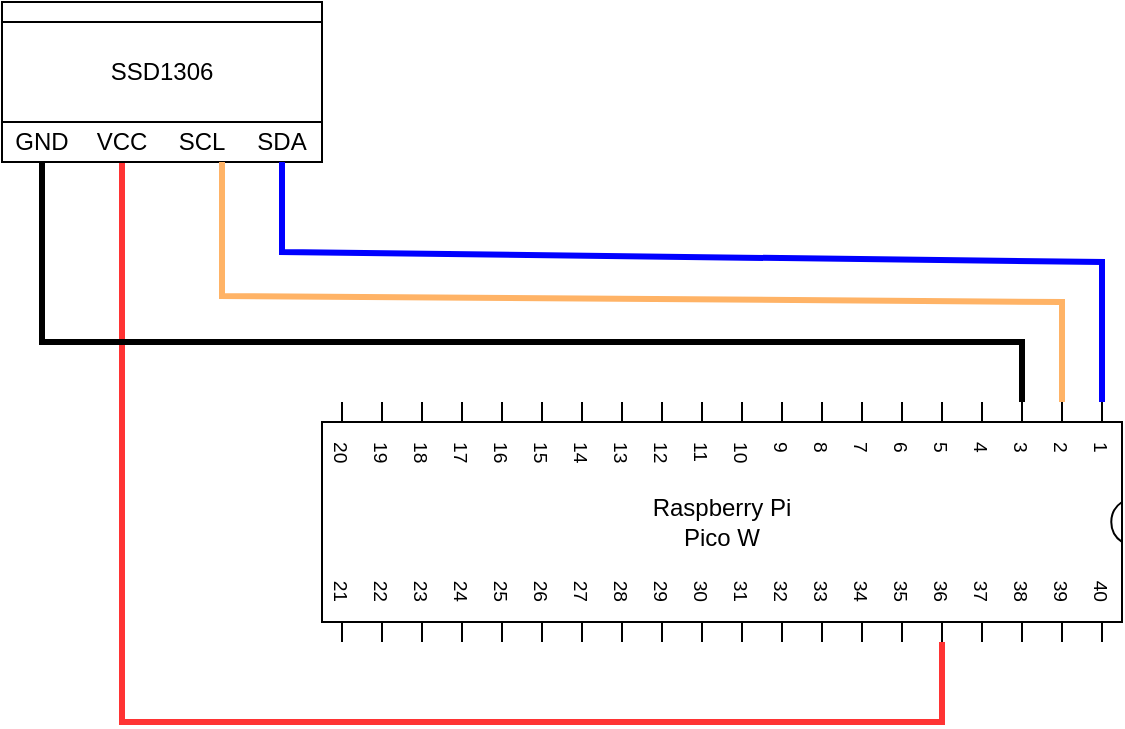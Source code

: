 <mxfile>
    <diagram name="Page-1" id="7e0a89b8-554c-2b80-1dc8-d5c74ca68de4">
        <mxGraphModel dx="2034" dy="924" grid="1" gridSize="10" guides="1" tooltips="1" connect="1" arrows="1" fold="1" page="1" pageScale="1" pageWidth="1100" pageHeight="850" background="none" math="0" shadow="0">
            <root>
                <mxCell id="0"/>
                <mxCell id="1" parent="0"/>
                <mxCell id="HXO4jJ1y9l5ZbeT_rfQ7-1" value="Raspberry Pi&lt;br&gt;Pico W" style="shadow=0;dashed=0;align=center;html=1;strokeWidth=1;shape=mxgraph.electrical.logic_gates.dual_inline_ic;labelNames=a,b,c,d,e,f,g,h,i,j,k,l,m,n,o,p,q,r,s,t;whiteSpace=wrap;rotation=90;horizontal=0;" parent="1" vertex="1">
                    <mxGeometry x="-580" y="100" width="120" height="400" as="geometry"/>
                </mxCell>
                <mxCell id="HXO4jJ1y9l5ZbeT_rfQ7-30" value="" style="endArrow=none;html=1;rounded=0;entryX=0.5;entryY=1;entryDx=0;entryDy=0;strokeColor=#FF3333;strokeWidth=3;exitX=1;exitY=0;exitDx=0;exitDy=90;exitPerimeter=0;" parent="1" source="HXO4jJ1y9l5ZbeT_rfQ7-1" target="HXO4jJ1y9l5ZbeT_rfQ7-7" edge="1">
                    <mxGeometry width="50" height="50" relative="1" as="geometry">
                        <mxPoint x="-867" y="405" as="sourcePoint"/>
                        <mxPoint x="-860" y="200" as="targetPoint"/>
                        <Array as="points">
                            <mxPoint x="-410" y="400"/>
                            <mxPoint x="-820" y="400"/>
                        </Array>
                    </mxGeometry>
                </mxCell>
                <mxCell id="HXO4jJ1y9l5ZbeT_rfQ7-34" value="" style="endArrow=none;html=1;rounded=0;exitX=0.5;exitY=1;exitDx=0;exitDy=0;strokeWidth=3;entryX=0;entryY=0;entryDx=0;entryDy=50;entryPerimeter=0;" parent="1" source="HXO4jJ1y9l5ZbeT_rfQ7-8" target="HXO4jJ1y9l5ZbeT_rfQ7-1" edge="1">
                    <mxGeometry width="50" height="50" relative="1" as="geometry">
                        <mxPoint x="-820" y="120" as="sourcePoint"/>
                        <mxPoint x="-530" y="120" as="targetPoint"/>
                        <Array as="points">
                            <mxPoint x="-860" y="210"/>
                            <mxPoint x="-370" y="210"/>
                        </Array>
                    </mxGeometry>
                </mxCell>
                <mxCell id="HXO4jJ1y9l5ZbeT_rfQ7-9" value="" style="rounded=0;whiteSpace=wrap;html=1;container=0;" parent="1" vertex="1">
                    <mxGeometry x="-880" y="40" width="160" height="80" as="geometry"/>
                </mxCell>
                <mxCell id="HXO4jJ1y9l5ZbeT_rfQ7-5" value="SCL" style="text;html=1;strokeColor=none;fillColor=none;align=center;verticalAlign=middle;whiteSpace=wrap;rounded=0;container=0;" parent="1" vertex="1">
                    <mxGeometry x="-800" y="100" width="40" height="20" as="geometry"/>
                </mxCell>
                <mxCell id="HXO4jJ1y9l5ZbeT_rfQ7-6" value="SDA" style="text;html=1;strokeColor=none;fillColor=none;align=center;verticalAlign=middle;whiteSpace=wrap;rounded=0;container=0;" parent="1" vertex="1">
                    <mxGeometry x="-760" y="100" width="40" height="20" as="geometry"/>
                </mxCell>
                <mxCell id="HXO4jJ1y9l5ZbeT_rfQ7-7" value="VCC" style="text;html=1;strokeColor=none;fillColor=none;align=center;verticalAlign=middle;whiteSpace=wrap;rounded=0;container=0;" parent="1" vertex="1">
                    <mxGeometry x="-840" y="100" width="40" height="20" as="geometry"/>
                </mxCell>
                <mxCell id="HXO4jJ1y9l5ZbeT_rfQ7-8" value="GND" style="text;html=1;strokeColor=none;fillColor=none;align=center;verticalAlign=middle;whiteSpace=wrap;rounded=0;container=0;" parent="1" vertex="1">
                    <mxGeometry x="-880" y="100" width="40" height="20" as="geometry"/>
                </mxCell>
                <mxCell id="HXO4jJ1y9l5ZbeT_rfQ7-10" value="SSD1306" style="text;html=1;strokeColor=default;fillColor=none;align=center;verticalAlign=middle;whiteSpace=wrap;rounded=0;container=0;" parent="1" vertex="1">
                    <mxGeometry x="-880" y="50" width="160" height="50" as="geometry"/>
                </mxCell>
                <mxCell id="HXO4jJ1y9l5ZbeT_rfQ7-59" value="" style="endArrow=none;html=1;rounded=0;strokeWidth=3;exitX=0.5;exitY=1;exitDx=0;exitDy=0;strokeColor=#0000FF;entryX=0;entryY=0;entryDx=0;entryDy=10;entryPerimeter=0;" parent="1" source="HXO4jJ1y9l5ZbeT_rfQ7-6" target="HXO4jJ1y9l5ZbeT_rfQ7-1" edge="1">
                    <mxGeometry width="50" height="50" relative="1" as="geometry">
                        <mxPoint x="-205" y="250" as="sourcePoint"/>
                        <mxPoint x="-745" y="165" as="targetPoint"/>
                        <Array as="points">
                            <mxPoint x="-740" y="165"/>
                            <mxPoint x="-330" y="170"/>
                        </Array>
                    </mxGeometry>
                </mxCell>
                <mxCell id="HXO4jJ1y9l5ZbeT_rfQ7-65" value="" style="endArrow=none;html=1;rounded=0;strokeWidth=3;exitX=0;exitY=0;exitDx=0;exitDy=30;strokeColor=#FFB366;entryX=0.75;entryY=1;entryDx=0;entryDy=0;exitPerimeter=0;" parent="1" source="HXO4jJ1y9l5ZbeT_rfQ7-1" target="HXO4jJ1y9l5ZbeT_rfQ7-5" edge="1">
                    <mxGeometry width="50" height="50" relative="1" as="geometry">
                        <mxPoint x="-666" y="187" as="sourcePoint"/>
                        <mxPoint x="-646" y="197" as="targetPoint"/>
                        <Array as="points">
                            <mxPoint x="-350" y="190"/>
                            <mxPoint x="-770" y="187"/>
                        </Array>
                    </mxGeometry>
                </mxCell>
            </root>
        </mxGraphModel>
    </diagram>
</mxfile>